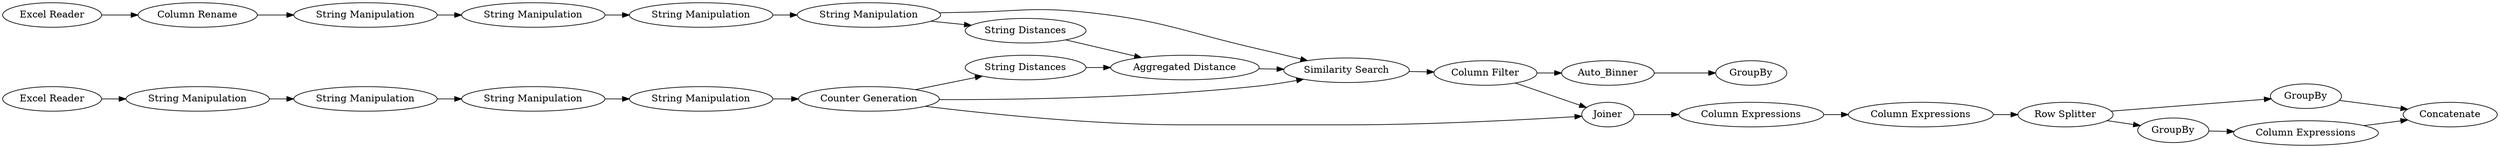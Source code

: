 digraph {
	"3334595392849431265_215" [label=Auto_Binner]
	"3334595392849431265_10" [label="Counter Generation"]
	"3334595392849431265_14" [label="Similarity Search"]
	"3334595392849431265_210" [label="String Distances"]
	"3334595392849431265_237" [label=Concatenate]
	"3334595392849431265_97" [label="String Manipulation"]
	"3334595392849431265_101" [label="String Manipulation"]
	"3334595392849431265_242" [label="Column Expressions"]
	"3334595392849431265_239" [label="Column Expressions"]
	"3334595392849431265_100" [label="String Manipulation"]
	"3334595392849431265_1" [label="Excel Reader"]
	"3334595392849431265_84" [label="String Manipulation"]
	"3334595392849431265_99" [label="String Manipulation"]
	"3334595392849431265_213" [label="Column Filter"]
	"3334595392849431265_211" [label="Aggregated Distance"]
	"3334595392849431265_241" [label=GroupBy]
	"3334595392849431265_216" [label=GroupBy]
	"3334595392849431265_78" [label="String Manipulation"]
	"3334595392849431265_212" [label="Column Rename"]
	"3334595392849431265_214" [label=Joiner]
	"3334595392849431265_238" [label="Row Splitter"]
	"3334595392849431265_240" [label=GroupBy]
	"3334595392849431265_104" [label="String Manipulation"]
	"3334595392849431265_103" [label="String Manipulation"]
	"3334595392849431265_243" [label="Column Expressions"]
	"3334595392849431265_2" [label="Excel Reader"]
	"3334595392849431265_209" [label="String Distances"]
	"3334595392849431265_10" -> "3334595392849431265_214"
	"3334595392849431265_100" -> "3334595392849431265_97"
	"3334595392849431265_10" -> "3334595392849431265_14"
	"3334595392849431265_78" -> "3334595392849431265_99"
	"3334595392849431265_101" -> "3334595392849431265_103"
	"3334595392849431265_214" -> "3334595392849431265_243"
	"3334595392849431265_97" -> "3334595392849431265_209"
	"3334595392849431265_14" -> "3334595392849431265_213"
	"3334595392849431265_212" -> "3334595392849431265_78"
	"3334595392849431265_210" -> "3334595392849431265_211"
	"3334595392849431265_242" -> "3334595392849431265_238"
	"3334595392849431265_238" -> "3334595392849431265_241"
	"3334595392849431265_215" -> "3334595392849431265_216"
	"3334595392849431265_1" -> "3334595392849431265_212"
	"3334595392849431265_213" -> "3334595392849431265_215"
	"3334595392849431265_240" -> "3334595392849431265_239"
	"3334595392849431265_213" -> "3334595392849431265_214"
	"3334595392849431265_239" -> "3334595392849431265_237"
	"3334595392849431265_243" -> "3334595392849431265_242"
	"3334595392849431265_209" -> "3334595392849431265_211"
	"3334595392849431265_241" -> "3334595392849431265_237"
	"3334595392849431265_103" -> "3334595392849431265_10"
	"3334595392849431265_211" -> "3334595392849431265_14"
	"3334595392849431265_99" -> "3334595392849431265_100"
	"3334595392849431265_238" -> "3334595392849431265_240"
	"3334595392849431265_2" -> "3334595392849431265_84"
	"3334595392849431265_104" -> "3334595392849431265_101"
	"3334595392849431265_97" -> "3334595392849431265_14"
	"3334595392849431265_84" -> "3334595392849431265_104"
	"3334595392849431265_10" -> "3334595392849431265_210"
	rankdir=LR
}
